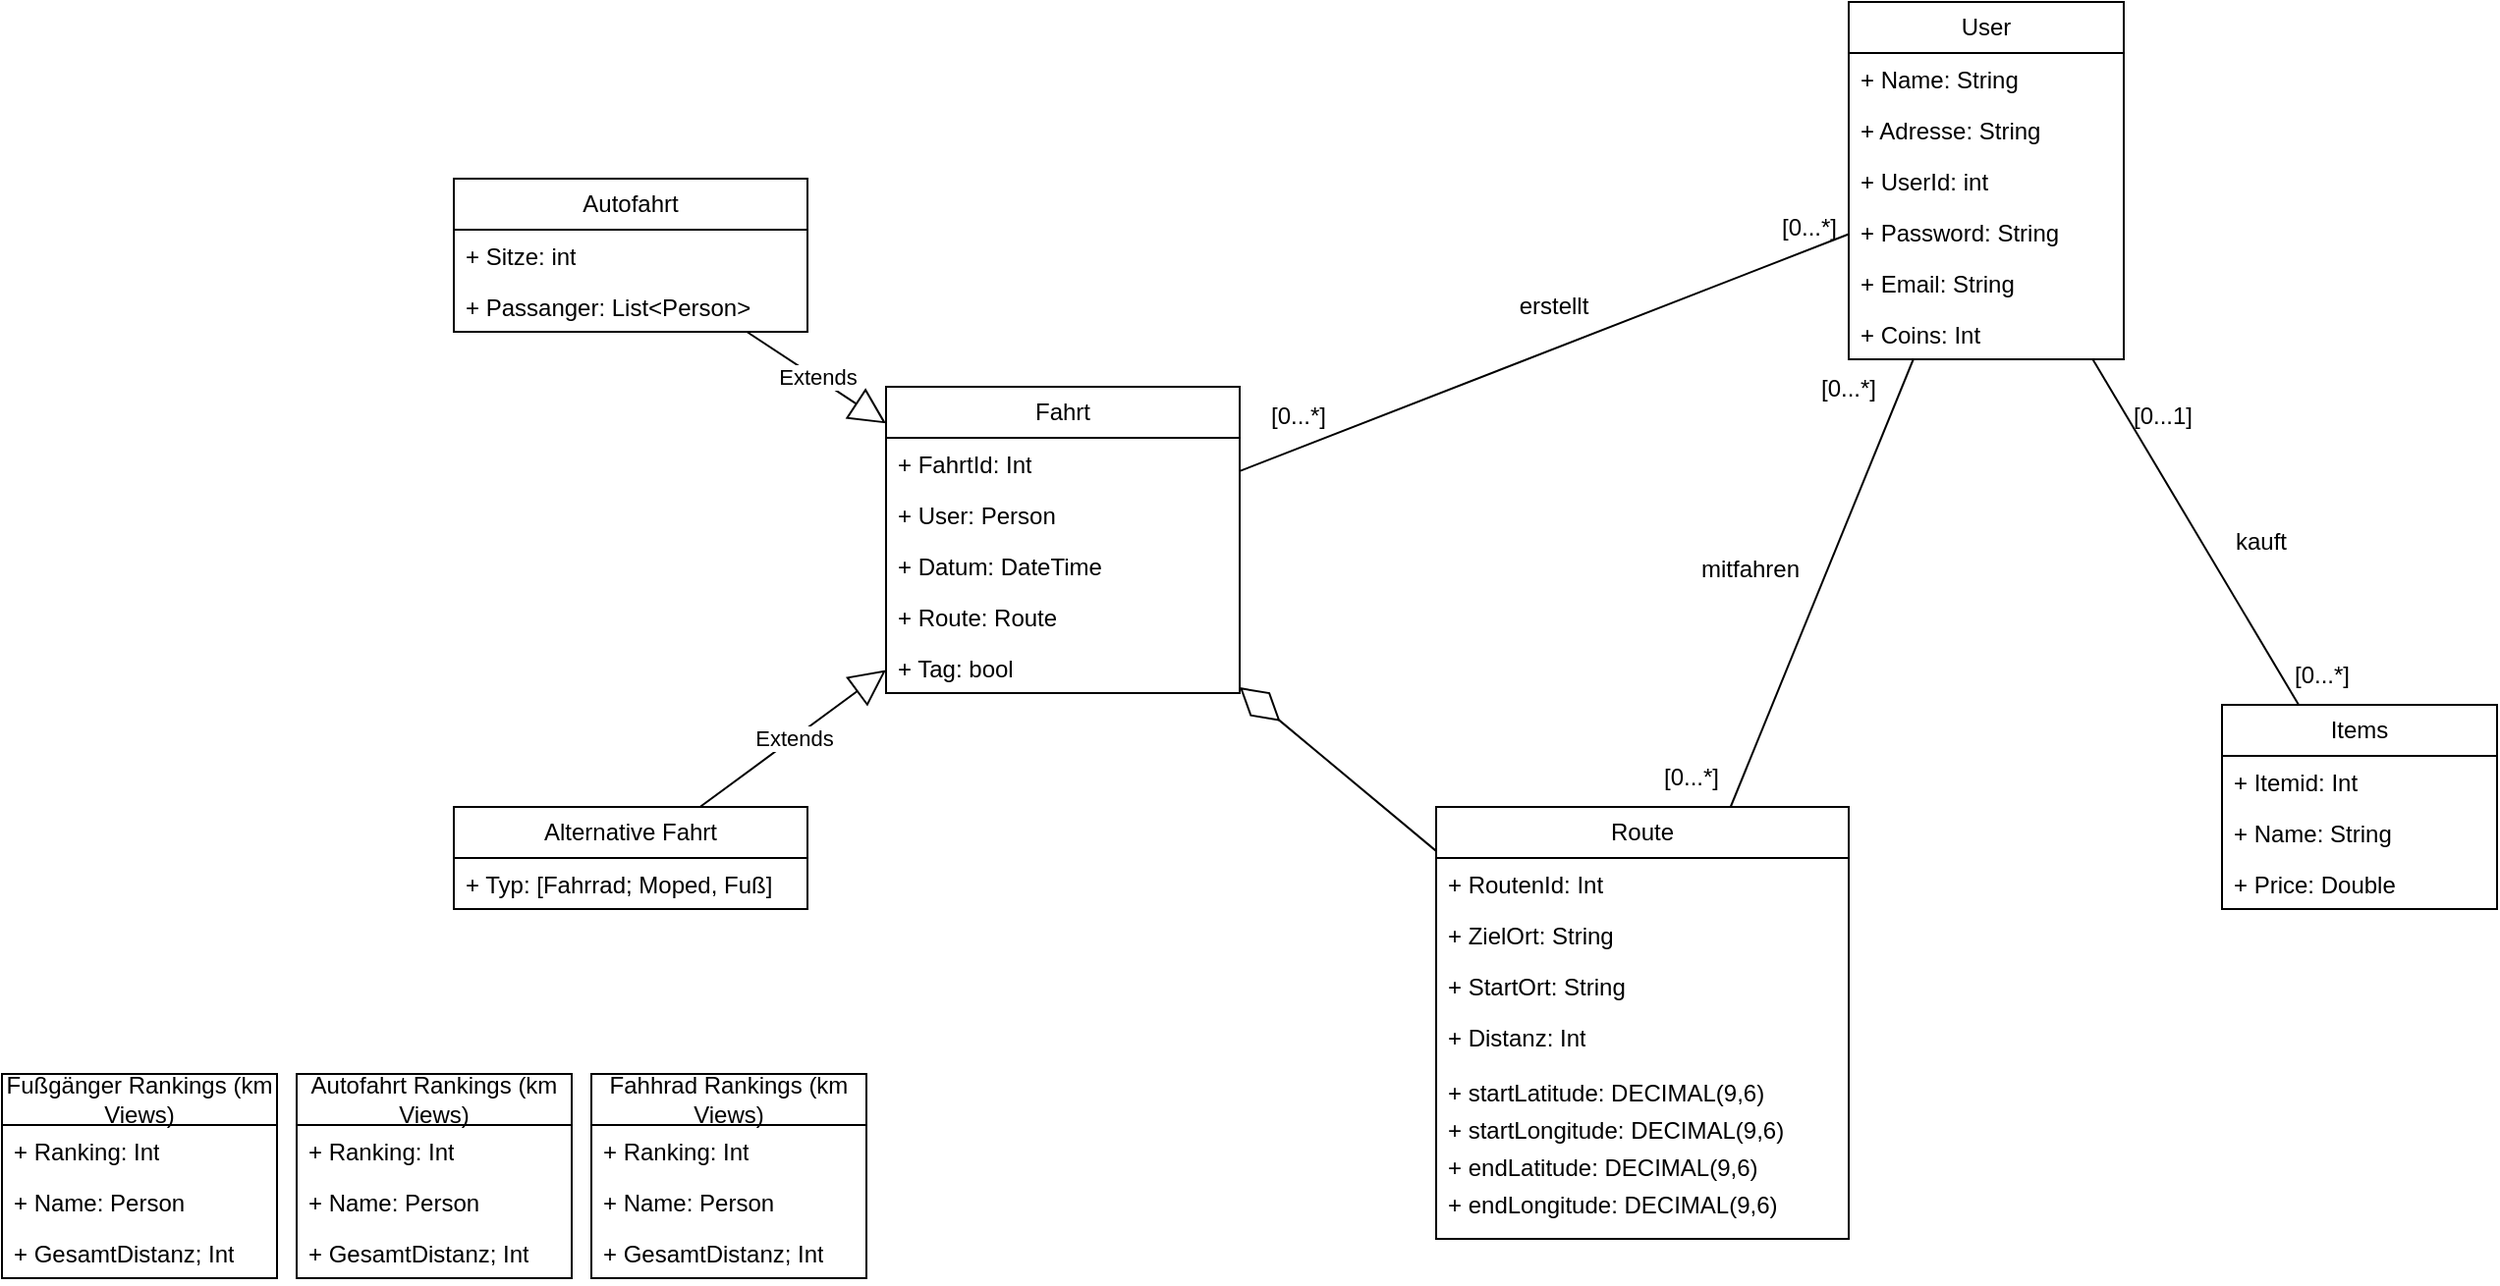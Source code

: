 <mxfile version="24.7.8">
  <diagram name="Seite-1" id="hJU10LHf3_yW931DfXHV">
    <mxGraphModel dx="548" dy="1814" grid="1" gridSize="10" guides="1" tooltips="1" connect="1" arrows="1" fold="1" page="1" pageScale="1" pageWidth="827" pageHeight="1169" math="0" shadow="0">
      <root>
        <mxCell id="0" />
        <mxCell id="1" parent="0" />
        <mxCell id="nqwQU2QWJYYodVfD1Zw1-1" value="User" style="swimlane;fontStyle=0;childLayout=stackLayout;horizontal=1;startSize=26;fillColor=none;horizontalStack=0;resizeParent=1;resizeParentMax=0;resizeLast=0;collapsible=1;marginBottom=0;whiteSpace=wrap;html=1;" parent="1" vertex="1">
          <mxGeometry x="970" y="-20" width="140" height="182" as="geometry" />
        </mxCell>
        <mxCell id="nqwQU2QWJYYodVfD1Zw1-2" value="+ Name: String" style="text;strokeColor=none;fillColor=none;align=left;verticalAlign=top;spacingLeft=4;spacingRight=4;overflow=hidden;rotatable=0;points=[[0,0.5],[1,0.5]];portConstraint=eastwest;whiteSpace=wrap;html=1;" parent="nqwQU2QWJYYodVfD1Zw1-1" vertex="1">
          <mxGeometry y="26" width="140" height="26" as="geometry" />
        </mxCell>
        <mxCell id="nqwQU2QWJYYodVfD1Zw1-3" value="+ Adresse: String" style="text;strokeColor=none;fillColor=none;align=left;verticalAlign=top;spacingLeft=4;spacingRight=4;overflow=hidden;rotatable=0;points=[[0,0.5],[1,0.5]];portConstraint=eastwest;whiteSpace=wrap;html=1;" parent="nqwQU2QWJYYodVfD1Zw1-1" vertex="1">
          <mxGeometry y="52" width="140" height="26" as="geometry" />
        </mxCell>
        <mxCell id="nqwQU2QWJYYodVfD1Zw1-46" value="+ UserId: int" style="text;strokeColor=none;fillColor=none;align=left;verticalAlign=top;spacingLeft=4;spacingRight=4;overflow=hidden;rotatable=0;points=[[0,0.5],[1,0.5]];portConstraint=eastwest;whiteSpace=wrap;html=1;" parent="nqwQU2QWJYYodVfD1Zw1-1" vertex="1">
          <mxGeometry y="78" width="140" height="26" as="geometry" />
        </mxCell>
        <mxCell id="nqwQU2QWJYYodVfD1Zw1-45" value="+ Password: String" style="text;strokeColor=none;fillColor=none;align=left;verticalAlign=top;spacingLeft=4;spacingRight=4;overflow=hidden;rotatable=0;points=[[0,0.5],[1,0.5]];portConstraint=eastwest;whiteSpace=wrap;html=1;" parent="nqwQU2QWJYYodVfD1Zw1-1" vertex="1">
          <mxGeometry y="104" width="140" height="26" as="geometry" />
        </mxCell>
        <mxCell id="nqwQU2QWJYYodVfD1Zw1-4" value="+ Email: String" style="text;strokeColor=none;fillColor=none;align=left;verticalAlign=top;spacingLeft=4;spacingRight=4;overflow=hidden;rotatable=0;points=[[0,0.5],[1,0.5]];portConstraint=eastwest;whiteSpace=wrap;html=1;" parent="nqwQU2QWJYYodVfD1Zw1-1" vertex="1">
          <mxGeometry y="130" width="140" height="26" as="geometry" />
        </mxCell>
        <mxCell id="nqwQU2QWJYYodVfD1Zw1-53" value="+ Coins: Int" style="text;strokeColor=none;fillColor=none;align=left;verticalAlign=top;spacingLeft=4;spacingRight=4;overflow=hidden;rotatable=0;points=[[0,0.5],[1,0.5]];portConstraint=eastwest;whiteSpace=wrap;html=1;" parent="nqwQU2QWJYYodVfD1Zw1-1" vertex="1">
          <mxGeometry y="156" width="140" height="26" as="geometry" />
        </mxCell>
        <mxCell id="nqwQU2QWJYYodVfD1Zw1-21" value="Autofahrt" style="swimlane;fontStyle=0;childLayout=stackLayout;horizontal=1;startSize=26;fillColor=none;horizontalStack=0;resizeParent=1;resizeParentMax=0;resizeLast=0;collapsible=1;marginBottom=0;whiteSpace=wrap;html=1;" parent="1" vertex="1">
          <mxGeometry x="260" y="70" width="180" height="78" as="geometry" />
        </mxCell>
        <mxCell id="n516SAhL2H1cBEbvLykY-11" value="+ Sitze: int" style="text;strokeColor=none;fillColor=none;align=left;verticalAlign=top;spacingLeft=4;spacingRight=4;overflow=hidden;rotatable=0;points=[[0,0.5],[1,0.5]];portConstraint=eastwest;whiteSpace=wrap;html=1;" parent="nqwQU2QWJYYodVfD1Zw1-21" vertex="1">
          <mxGeometry y="26" width="180" height="26" as="geometry" />
        </mxCell>
        <mxCell id="nqwQU2QWJYYodVfD1Zw1-48" value="+ Passanger: List&amp;lt;Person&amp;gt;" style="text;strokeColor=none;fillColor=none;align=left;verticalAlign=top;spacingLeft=4;spacingRight=4;overflow=hidden;rotatable=0;points=[[0,0.5],[1,0.5]];portConstraint=eastwest;whiteSpace=wrap;html=1;" parent="nqwQU2QWJYYodVfD1Zw1-21" vertex="1">
          <mxGeometry y="52" width="180" height="26" as="geometry" />
        </mxCell>
        <mxCell id="nqwQU2QWJYYodVfD1Zw1-37" value="Fußgänger Rankings (km Views)" style="swimlane;fontStyle=0;childLayout=stackLayout;horizontal=1;startSize=26;fillColor=none;horizontalStack=0;resizeParent=1;resizeParentMax=0;resizeLast=0;collapsible=1;marginBottom=0;whiteSpace=wrap;html=1;" parent="1" vertex="1">
          <mxGeometry x="30" y="526" width="140" height="104" as="geometry" />
        </mxCell>
        <mxCell id="nqwQU2QWJYYodVfD1Zw1-38" value="+ Ranking: Int" style="text;strokeColor=none;fillColor=none;align=left;verticalAlign=top;spacingLeft=4;spacingRight=4;overflow=hidden;rotatable=0;points=[[0,0.5],[1,0.5]];portConstraint=eastwest;whiteSpace=wrap;html=1;" parent="nqwQU2QWJYYodVfD1Zw1-37" vertex="1">
          <mxGeometry y="26" width="140" height="26" as="geometry" />
        </mxCell>
        <mxCell id="nqwQU2QWJYYodVfD1Zw1-39" value="+ Name: Person" style="text;strokeColor=none;fillColor=none;align=left;verticalAlign=top;spacingLeft=4;spacingRight=4;overflow=hidden;rotatable=0;points=[[0,0.5],[1,0.5]];portConstraint=eastwest;whiteSpace=wrap;html=1;" parent="nqwQU2QWJYYodVfD1Zw1-37" vertex="1">
          <mxGeometry y="52" width="140" height="26" as="geometry" />
        </mxCell>
        <mxCell id="nqwQU2QWJYYodVfD1Zw1-40" value="+ GesamtDistanz; Int" style="text;strokeColor=none;fillColor=none;align=left;verticalAlign=top;spacingLeft=4;spacingRight=4;overflow=hidden;rotatable=0;points=[[0,0.5],[1,0.5]];portConstraint=eastwest;whiteSpace=wrap;html=1;" parent="nqwQU2QWJYYodVfD1Zw1-37" vertex="1">
          <mxGeometry y="78" width="140" height="26" as="geometry" />
        </mxCell>
        <mxCell id="nqwQU2QWJYYodVfD1Zw1-49" value="Items" style="swimlane;fontStyle=0;childLayout=stackLayout;horizontal=1;startSize=26;fillColor=none;horizontalStack=0;resizeParent=1;resizeParentMax=0;resizeLast=0;collapsible=1;marginBottom=0;whiteSpace=wrap;html=1;" parent="1" vertex="1">
          <mxGeometry x="1160" y="338" width="140" height="104" as="geometry" />
        </mxCell>
        <mxCell id="nqwQU2QWJYYodVfD1Zw1-50" value="+ Itemid: Int" style="text;strokeColor=none;fillColor=none;align=left;verticalAlign=top;spacingLeft=4;spacingRight=4;overflow=hidden;rotatable=0;points=[[0,0.5],[1,0.5]];portConstraint=eastwest;whiteSpace=wrap;html=1;" parent="nqwQU2QWJYYodVfD1Zw1-49" vertex="1">
          <mxGeometry y="26" width="140" height="26" as="geometry" />
        </mxCell>
        <mxCell id="nqwQU2QWJYYodVfD1Zw1-51" value="+ Name: String" style="text;strokeColor=none;fillColor=none;align=left;verticalAlign=top;spacingLeft=4;spacingRight=4;overflow=hidden;rotatable=0;points=[[0,0.5],[1,0.5]];portConstraint=eastwest;whiteSpace=wrap;html=1;" parent="nqwQU2QWJYYodVfD1Zw1-49" vertex="1">
          <mxGeometry y="52" width="140" height="26" as="geometry" />
        </mxCell>
        <mxCell id="nqwQU2QWJYYodVfD1Zw1-52" value="+ Price: Double" style="text;strokeColor=none;fillColor=none;align=left;verticalAlign=top;spacingLeft=4;spacingRight=4;overflow=hidden;rotatable=0;points=[[0,0.5],[1,0.5]];portConstraint=eastwest;whiteSpace=wrap;html=1;" parent="nqwQU2QWJYYodVfD1Zw1-49" vertex="1">
          <mxGeometry y="78" width="140" height="26" as="geometry" />
        </mxCell>
        <mxCell id="nqwQU2QWJYYodVfD1Zw1-55" value="Route" style="swimlane;fontStyle=0;childLayout=stackLayout;horizontal=1;startSize=26;fillColor=none;horizontalStack=0;resizeParent=1;resizeParentMax=0;resizeLast=0;collapsible=1;marginBottom=0;whiteSpace=wrap;html=1;" parent="1" vertex="1">
          <mxGeometry x="760" y="390" width="210" height="220" as="geometry" />
        </mxCell>
        <mxCell id="nqwQU2QWJYYodVfD1Zw1-56" value="+ RoutenId: Int" style="text;strokeColor=none;fillColor=none;align=left;verticalAlign=top;spacingLeft=4;spacingRight=4;overflow=hidden;rotatable=0;points=[[0,0.5],[1,0.5]];portConstraint=eastwest;whiteSpace=wrap;html=1;" parent="nqwQU2QWJYYodVfD1Zw1-55" vertex="1">
          <mxGeometry y="26" width="210" height="26" as="geometry" />
        </mxCell>
        <mxCell id="bEl9FiXHy8m3GOLfUr2A-4" value="+ ZielOrt: String" style="text;strokeColor=none;fillColor=none;align=left;verticalAlign=top;spacingLeft=4;spacingRight=4;overflow=hidden;rotatable=0;points=[[0,0.5],[1,0.5]];portConstraint=eastwest;whiteSpace=wrap;html=1;" parent="nqwQU2QWJYYodVfD1Zw1-55" vertex="1">
          <mxGeometry y="52" width="210" height="26" as="geometry" />
        </mxCell>
        <mxCell id="bEl9FiXHy8m3GOLfUr2A-3" value="+ StartOrt: String" style="text;strokeColor=none;fillColor=none;align=left;verticalAlign=top;spacingLeft=4;spacingRight=4;overflow=hidden;rotatable=0;points=[[0,0.5],[1,0.5]];portConstraint=eastwest;whiteSpace=wrap;html=1;" parent="nqwQU2QWJYYodVfD1Zw1-55" vertex="1">
          <mxGeometry y="78" width="210" height="26" as="geometry" />
        </mxCell>
        <mxCell id="nqwQU2QWJYYodVfD1Zw1-57" value="+ Distanz: Int" style="text;strokeColor=none;fillColor=none;align=left;verticalAlign=top;spacingLeft=4;spacingRight=4;overflow=hidden;rotatable=0;points=[[0,0.5],[1,0.5]];portConstraint=eastwest;whiteSpace=wrap;html=1;" parent="nqwQU2QWJYYodVfD1Zw1-55" vertex="1">
          <mxGeometry y="104" width="210" height="26" as="geometry" />
        </mxCell>
        <mxCell id="nqwQU2QWJYYodVfD1Zw1-58" value="&lt;div style=&quot;line-height: 19px;&quot;&gt;&lt;div style=&quot;line-height: 19px;&quot;&gt;&lt;div style=&quot;line-height: 19px;&quot;&gt;&lt;div style=&quot;line-height: 19px;&quot;&gt;&lt;div style=&quot;line-height: 19px;&quot;&gt;+ startLatitude: DECIMAL(9,6)&amp;nbsp;&lt;/div&gt;&lt;div style=&quot;line-height: 19px;&quot;&gt;+ startLongitude: DECIMAL(9,6)&amp;nbsp;&lt;/div&gt;&lt;div style=&quot;line-height: 19px;&quot;&gt;+ endLatitude: DECIMAL(9,6)&lt;/div&gt;&lt;div style=&quot;line-height: 19px;&quot;&gt;+ endLongitude: DECIMAL(9,6)&lt;/div&gt;&lt;/div&gt;&lt;/div&gt;&lt;/div&gt;&lt;/div&gt;" style="text;strokeColor=none;fillColor=none;align=left;verticalAlign=top;spacingLeft=4;spacingRight=4;overflow=hidden;rotatable=0;points=[[0,0.5],[1,0.5]];portConstraint=eastwest;whiteSpace=wrap;html=1;" parent="nqwQU2QWJYYodVfD1Zw1-55" vertex="1">
          <mxGeometry y="130" width="210" height="90" as="geometry" />
        </mxCell>
        <mxCell id="nqwQU2QWJYYodVfD1Zw1-64" value="Alternative Fahrt" style="swimlane;fontStyle=0;childLayout=stackLayout;horizontal=1;startSize=26;fillColor=none;horizontalStack=0;resizeParent=1;resizeParentMax=0;resizeLast=0;collapsible=1;marginBottom=0;whiteSpace=wrap;html=1;" parent="1" vertex="1">
          <mxGeometry x="260" y="390" width="180" height="52" as="geometry" />
        </mxCell>
        <mxCell id="nqwQU2QWJYYodVfD1Zw1-75" value="+ Typ: [Fahrrad; Moped, Fuß]" style="text;strokeColor=none;fillColor=none;align=left;verticalAlign=top;spacingLeft=4;spacingRight=4;overflow=hidden;rotatable=0;points=[[0,0.5],[1,0.5]];portConstraint=eastwest;whiteSpace=wrap;html=1;" parent="nqwQU2QWJYYodVfD1Zw1-64" vertex="1">
          <mxGeometry y="26" width="180" height="26" as="geometry" />
        </mxCell>
        <mxCell id="nqwQU2QWJYYodVfD1Zw1-71" value="Autofahrt Rankings (km Views)" style="swimlane;fontStyle=0;childLayout=stackLayout;horizontal=1;startSize=26;fillColor=none;horizontalStack=0;resizeParent=1;resizeParentMax=0;resizeLast=0;collapsible=1;marginBottom=0;whiteSpace=wrap;html=1;" parent="1" vertex="1">
          <mxGeometry x="180" y="526" width="140" height="104" as="geometry" />
        </mxCell>
        <mxCell id="nqwQU2QWJYYodVfD1Zw1-72" value="+ Ranking: Int" style="text;strokeColor=none;fillColor=none;align=left;verticalAlign=top;spacingLeft=4;spacingRight=4;overflow=hidden;rotatable=0;points=[[0,0.5],[1,0.5]];portConstraint=eastwest;whiteSpace=wrap;html=1;" parent="nqwQU2QWJYYodVfD1Zw1-71" vertex="1">
          <mxGeometry y="26" width="140" height="26" as="geometry" />
        </mxCell>
        <mxCell id="nqwQU2QWJYYodVfD1Zw1-73" value="+ Name: Person" style="text;strokeColor=none;fillColor=none;align=left;verticalAlign=top;spacingLeft=4;spacingRight=4;overflow=hidden;rotatable=0;points=[[0,0.5],[1,0.5]];portConstraint=eastwest;whiteSpace=wrap;html=1;" parent="nqwQU2QWJYYodVfD1Zw1-71" vertex="1">
          <mxGeometry y="52" width="140" height="26" as="geometry" />
        </mxCell>
        <mxCell id="nqwQU2QWJYYodVfD1Zw1-74" value="+ GesamtDistanz; Int" style="text;strokeColor=none;fillColor=none;align=left;verticalAlign=top;spacingLeft=4;spacingRight=4;overflow=hidden;rotatable=0;points=[[0,0.5],[1,0.5]];portConstraint=eastwest;whiteSpace=wrap;html=1;" parent="nqwQU2QWJYYodVfD1Zw1-71" vertex="1">
          <mxGeometry y="78" width="140" height="26" as="geometry" />
        </mxCell>
        <mxCell id="nqwQU2QWJYYodVfD1Zw1-76" value="Fahhrad Rankings (km Views)" style="swimlane;fontStyle=0;childLayout=stackLayout;horizontal=1;startSize=26;fillColor=none;horizontalStack=0;resizeParent=1;resizeParentMax=0;resizeLast=0;collapsible=1;marginBottom=0;whiteSpace=wrap;html=1;" parent="1" vertex="1">
          <mxGeometry x="330" y="526" width="140" height="104" as="geometry" />
        </mxCell>
        <mxCell id="nqwQU2QWJYYodVfD1Zw1-77" value="+ Ranking: Int" style="text;strokeColor=none;fillColor=none;align=left;verticalAlign=top;spacingLeft=4;spacingRight=4;overflow=hidden;rotatable=0;points=[[0,0.5],[1,0.5]];portConstraint=eastwest;whiteSpace=wrap;html=1;" parent="nqwQU2QWJYYodVfD1Zw1-76" vertex="1">
          <mxGeometry y="26" width="140" height="26" as="geometry" />
        </mxCell>
        <mxCell id="nqwQU2QWJYYodVfD1Zw1-78" value="+ Name: Person" style="text;strokeColor=none;fillColor=none;align=left;verticalAlign=top;spacingLeft=4;spacingRight=4;overflow=hidden;rotatable=0;points=[[0,0.5],[1,0.5]];portConstraint=eastwest;whiteSpace=wrap;html=1;" parent="nqwQU2QWJYYodVfD1Zw1-76" vertex="1">
          <mxGeometry y="52" width="140" height="26" as="geometry" />
        </mxCell>
        <mxCell id="nqwQU2QWJYYodVfD1Zw1-79" value="+ GesamtDistanz; Int" style="text;strokeColor=none;fillColor=none;align=left;verticalAlign=top;spacingLeft=4;spacingRight=4;overflow=hidden;rotatable=0;points=[[0,0.5],[1,0.5]];portConstraint=eastwest;whiteSpace=wrap;html=1;" parent="nqwQU2QWJYYodVfD1Zw1-76" vertex="1">
          <mxGeometry y="78" width="140" height="26" as="geometry" />
        </mxCell>
        <mxCell id="n516SAhL2H1cBEbvLykY-1" value="Fahrt" style="swimlane;fontStyle=0;childLayout=stackLayout;horizontal=1;startSize=26;fillColor=none;horizontalStack=0;resizeParent=1;resizeParentMax=0;resizeLast=0;collapsible=1;marginBottom=0;whiteSpace=wrap;html=1;" parent="1" vertex="1">
          <mxGeometry x="480" y="176" width="180" height="156" as="geometry" />
        </mxCell>
        <mxCell id="n516SAhL2H1cBEbvLykY-2" value="+ FahrtId: Int" style="text;strokeColor=none;fillColor=none;align=left;verticalAlign=top;spacingLeft=4;spacingRight=4;overflow=hidden;rotatable=0;points=[[0,0.5],[1,0.5]];portConstraint=eastwest;whiteSpace=wrap;html=1;" parent="n516SAhL2H1cBEbvLykY-1" vertex="1">
          <mxGeometry y="26" width="180" height="26" as="geometry" />
        </mxCell>
        <mxCell id="n516SAhL2H1cBEbvLykY-3" value="+ User: Person" style="text;strokeColor=none;fillColor=none;align=left;verticalAlign=top;spacingLeft=4;spacingRight=4;overflow=hidden;rotatable=0;points=[[0,0.5],[1,0.5]];portConstraint=eastwest;whiteSpace=wrap;html=1;" parent="n516SAhL2H1cBEbvLykY-1" vertex="1">
          <mxGeometry y="52" width="180" height="26" as="geometry" />
        </mxCell>
        <mxCell id="bEl9FiXHy8m3GOLfUr2A-2" value="+ Datum: DateTime" style="text;strokeColor=none;fillColor=none;align=left;verticalAlign=top;spacingLeft=4;spacingRight=4;overflow=hidden;rotatable=0;points=[[0,0.5],[1,0.5]];portConstraint=eastwest;whiteSpace=wrap;html=1;" parent="n516SAhL2H1cBEbvLykY-1" vertex="1">
          <mxGeometry y="78" width="180" height="26" as="geometry" />
        </mxCell>
        <mxCell id="n516SAhL2H1cBEbvLykY-10" value="+ Route: Route" style="text;strokeColor=none;fillColor=none;align=left;verticalAlign=top;spacingLeft=4;spacingRight=4;overflow=hidden;rotatable=0;points=[[0,0.5],[1,0.5]];portConstraint=eastwest;whiteSpace=wrap;html=1;" parent="n516SAhL2H1cBEbvLykY-1" vertex="1">
          <mxGeometry y="104" width="180" height="26" as="geometry" />
        </mxCell>
        <mxCell id="n516SAhL2H1cBEbvLykY-7" value="+ Tag: bool" style="text;strokeColor=none;fillColor=none;align=left;verticalAlign=top;spacingLeft=4;spacingRight=4;overflow=hidden;rotatable=0;points=[[0,0.5],[1,0.5]];portConstraint=eastwest;whiteSpace=wrap;html=1;" parent="n516SAhL2H1cBEbvLykY-1" vertex="1">
          <mxGeometry y="130" width="180" height="26" as="geometry" />
        </mxCell>
        <mxCell id="n516SAhL2H1cBEbvLykY-8" value="Extends" style="endArrow=block;endSize=16;endFill=0;html=1;rounded=0;" parent="1" source="nqwQU2QWJYYodVfD1Zw1-21" target="n516SAhL2H1cBEbvLykY-1" edge="1">
          <mxGeometry width="160" relative="1" as="geometry">
            <mxPoint x="230" y="202" as="sourcePoint" />
            <mxPoint x="390" y="202" as="targetPoint" />
          </mxGeometry>
        </mxCell>
        <mxCell id="n516SAhL2H1cBEbvLykY-9" value="Extends" style="endArrow=block;endSize=16;endFill=0;html=1;rounded=0;" parent="1" source="nqwQU2QWJYYodVfD1Zw1-64" target="n516SAhL2H1cBEbvLykY-1" edge="1">
          <mxGeometry width="160" relative="1" as="geometry">
            <mxPoint x="240" y="312" as="sourcePoint" />
            <mxPoint x="400" y="312" as="targetPoint" />
          </mxGeometry>
        </mxCell>
        <mxCell id="_try1RhSWAk17yGAJPgy-1" value="" style="endArrow=diamondThin;endFill=0;endSize=24;html=1;rounded=0;" parent="1" source="nqwQU2QWJYYodVfD1Zw1-55" target="n516SAhL2H1cBEbvLykY-1" edge="1">
          <mxGeometry width="160" relative="1" as="geometry">
            <mxPoint x="580" y="320" as="sourcePoint" />
            <mxPoint x="740" y="320" as="targetPoint" />
          </mxGeometry>
        </mxCell>
        <mxCell id="_try1RhSWAk17yGAJPgy-6" value="" style="endArrow=none;html=1;rounded=0;" parent="1" source="n516SAhL2H1cBEbvLykY-1" target="nqwQU2QWJYYodVfD1Zw1-1" edge="1">
          <mxGeometry width="50" height="50" relative="1" as="geometry">
            <mxPoint x="810" y="10" as="sourcePoint" />
            <mxPoint x="860" y="-40" as="targetPoint" />
          </mxGeometry>
        </mxCell>
        <mxCell id="_try1RhSWAk17yGAJPgy-7" value="erstellt" style="text;html=1;align=center;verticalAlign=middle;whiteSpace=wrap;rounded=0;" parent="1" vertex="1">
          <mxGeometry x="790" y="120" width="60" height="30" as="geometry" />
        </mxCell>
        <mxCell id="_try1RhSWAk17yGAJPgy-8" value="[0...*]" style="text;html=1;align=center;verticalAlign=middle;whiteSpace=wrap;rounded=0;" parent="1" vertex="1">
          <mxGeometry x="920" y="80" width="60" height="30" as="geometry" />
        </mxCell>
        <mxCell id="_try1RhSWAk17yGAJPgy-9" value="[0...*]" style="text;html=1;align=center;verticalAlign=middle;whiteSpace=wrap;rounded=0;" parent="1" vertex="1">
          <mxGeometry x="660" y="176" width="60" height="30" as="geometry" />
        </mxCell>
        <mxCell id="aN3AROpoRKFvPrqrmAGR-1" value="kauft" style="text;html=1;align=center;verticalAlign=middle;whiteSpace=wrap;rounded=0;" vertex="1" parent="1">
          <mxGeometry x="1150" y="240" width="60" height="30" as="geometry" />
        </mxCell>
        <mxCell id="aN3AROpoRKFvPrqrmAGR-2" value="[0...1]" style="text;html=1;align=center;verticalAlign=middle;whiteSpace=wrap;rounded=0;" vertex="1" parent="1">
          <mxGeometry x="1100" y="176" width="60" height="30" as="geometry" />
        </mxCell>
        <mxCell id="aN3AROpoRKFvPrqrmAGR-3" value="[0...*]" style="text;html=1;align=center;verticalAlign=middle;whiteSpace=wrap;rounded=0;" vertex="1" parent="1">
          <mxGeometry x="1181" y="308" width="60" height="30" as="geometry" />
        </mxCell>
        <mxCell id="aN3AROpoRKFvPrqrmAGR-4" value="" style="endArrow=none;html=1;rounded=0;" edge="1" parent="1" source="nqwQU2QWJYYodVfD1Zw1-1" target="nqwQU2QWJYYodVfD1Zw1-49">
          <mxGeometry width="50" height="50" relative="1" as="geometry">
            <mxPoint x="960" y="250" as="sourcePoint" />
            <mxPoint x="1010" y="250" as="targetPoint" />
          </mxGeometry>
        </mxCell>
        <mxCell id="aN3AROpoRKFvPrqrmAGR-7" value="" style="endArrow=none;html=1;rounded=0;" edge="1" parent="1" source="nqwQU2QWJYYodVfD1Zw1-55" target="nqwQU2QWJYYodVfD1Zw1-1">
          <mxGeometry width="50" height="50" relative="1" as="geometry">
            <mxPoint x="940" y="280" as="sourcePoint" />
            <mxPoint x="990" y="230" as="targetPoint" />
          </mxGeometry>
        </mxCell>
        <mxCell id="aN3AROpoRKFvPrqrmAGR-8" value="mitfahren" style="text;html=1;align=center;verticalAlign=middle;whiteSpace=wrap;rounded=0;" vertex="1" parent="1">
          <mxGeometry x="890" y="254" width="60" height="30" as="geometry" />
        </mxCell>
        <mxCell id="aN3AROpoRKFvPrqrmAGR-9" value="[0...*]" style="text;html=1;align=center;verticalAlign=middle;whiteSpace=wrap;rounded=0;" vertex="1" parent="1">
          <mxGeometry x="940" y="162" width="60" height="30" as="geometry" />
        </mxCell>
        <mxCell id="aN3AROpoRKFvPrqrmAGR-10" value="[0...*]" style="text;html=1;align=center;verticalAlign=middle;whiteSpace=wrap;rounded=0;" vertex="1" parent="1">
          <mxGeometry x="860" y="360" width="60" height="30" as="geometry" />
        </mxCell>
      </root>
    </mxGraphModel>
  </diagram>
</mxfile>
